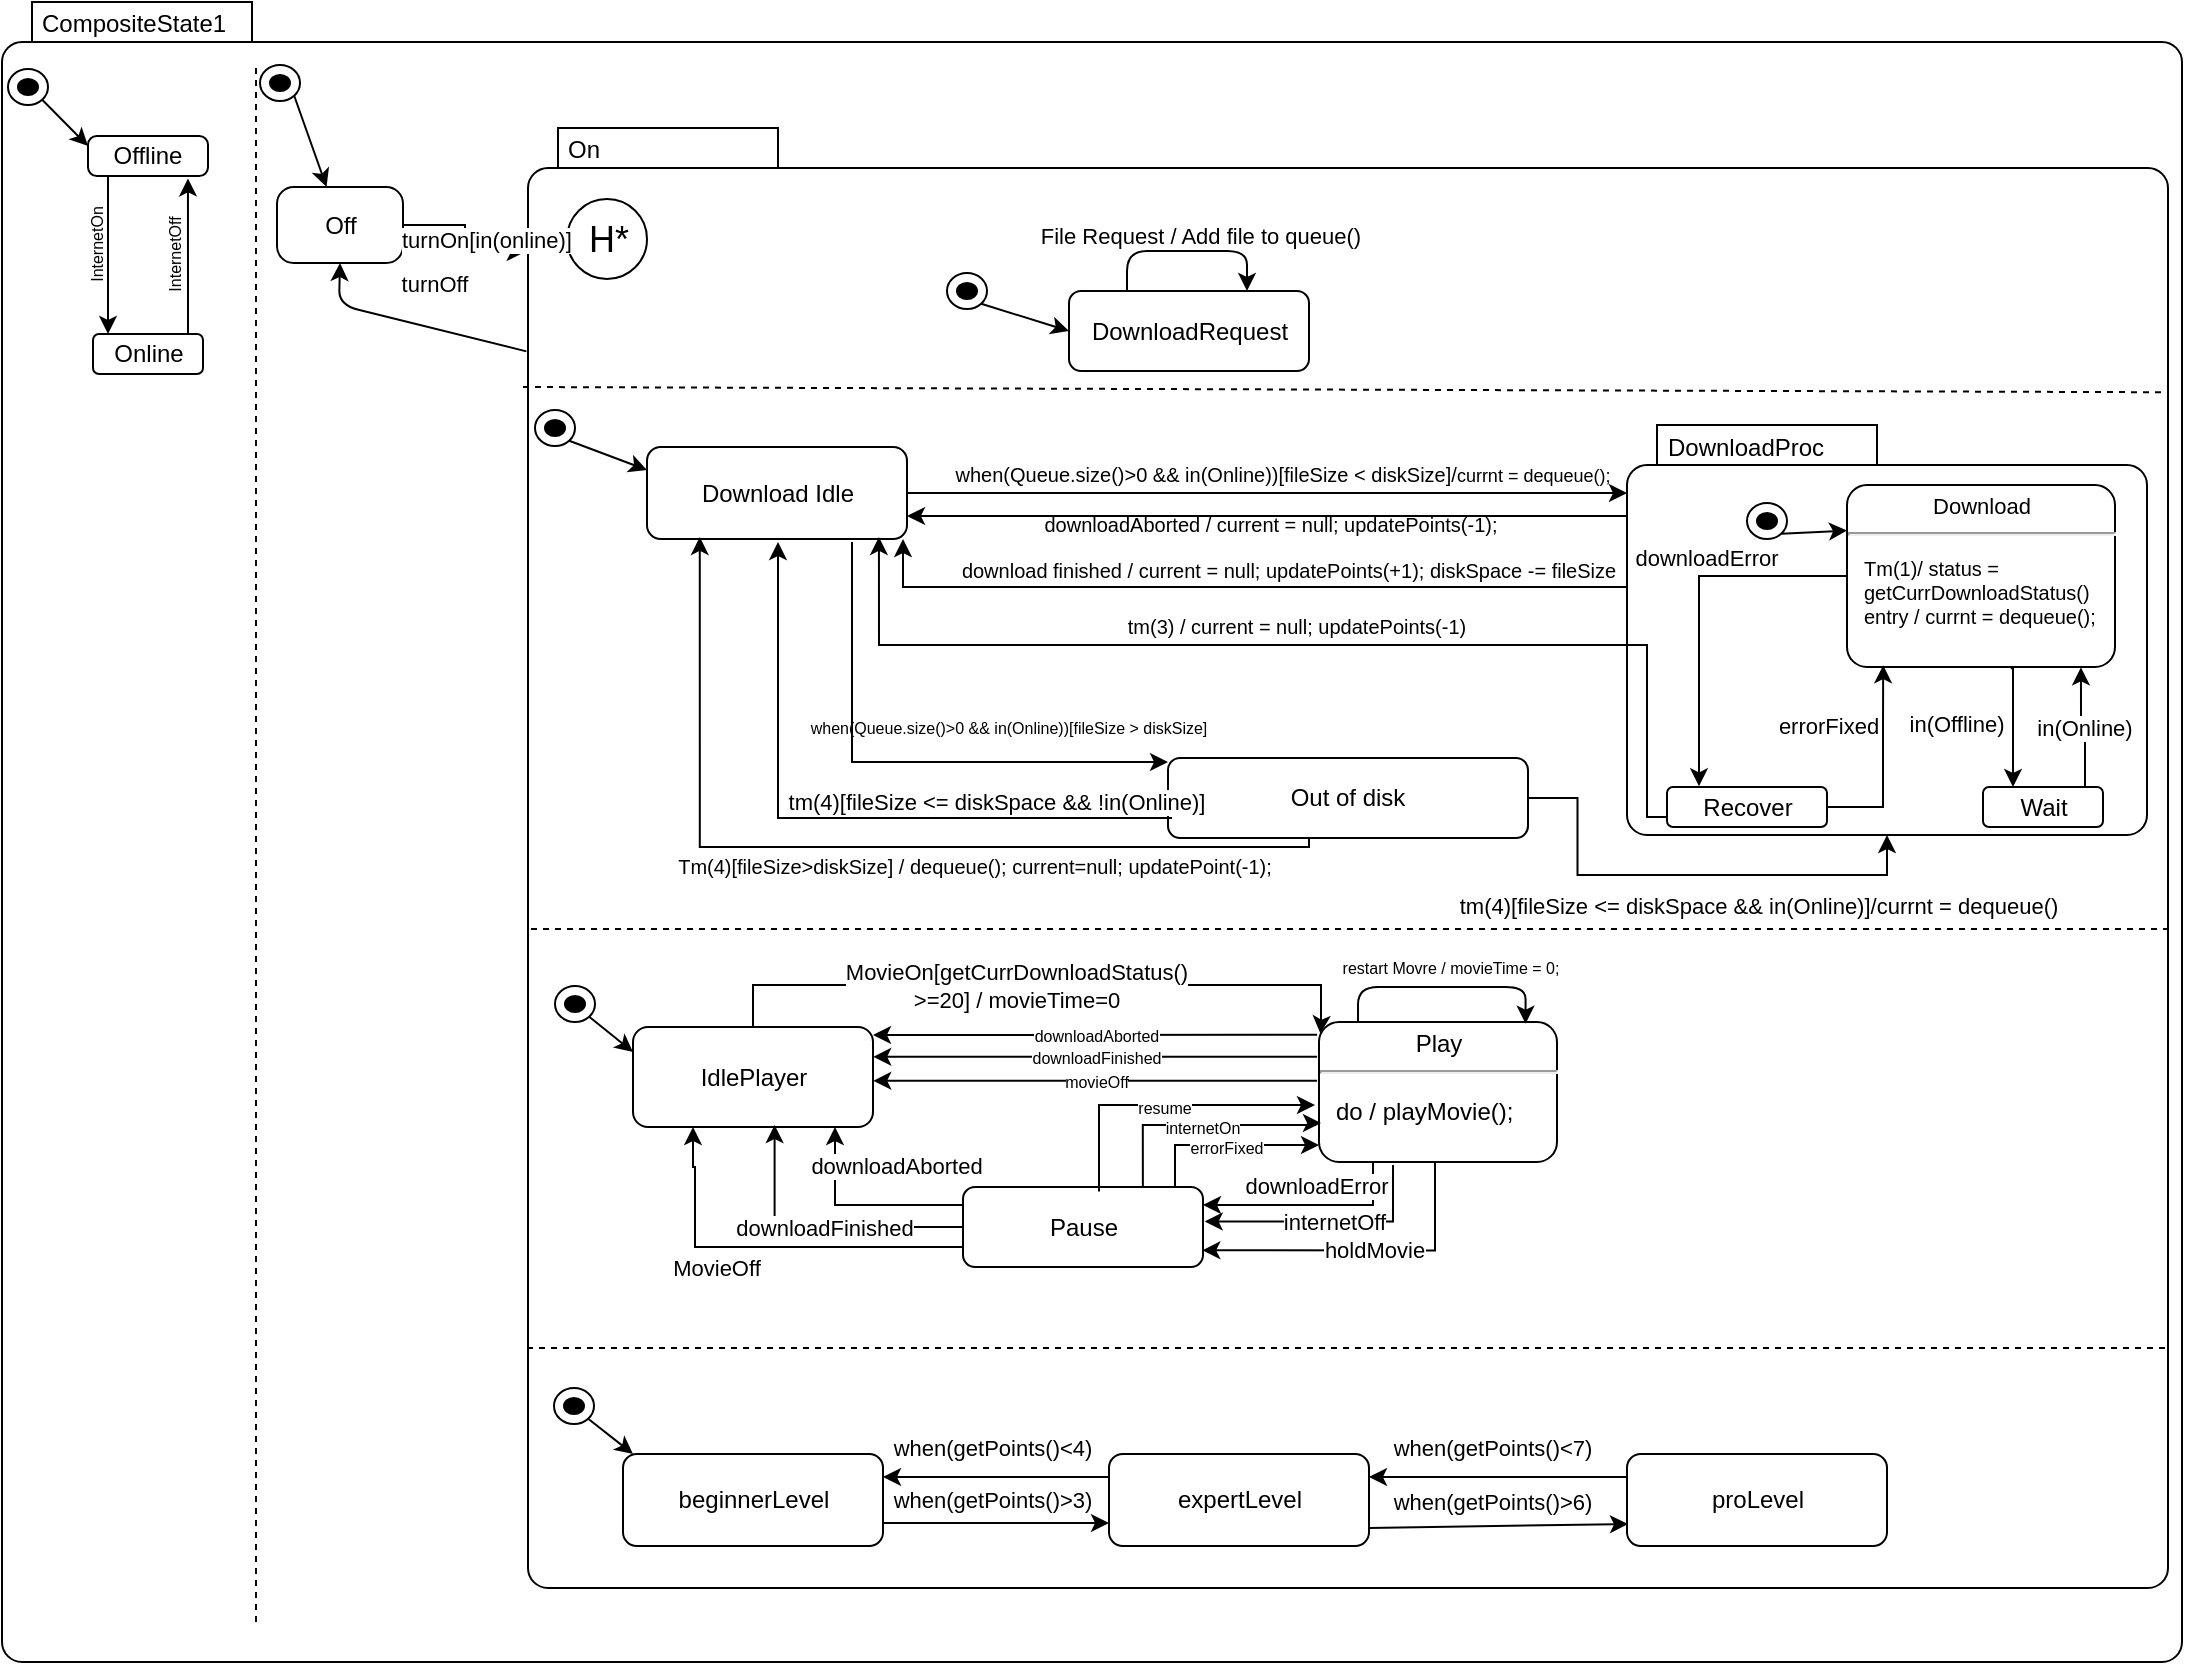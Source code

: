 <mxfile version="10.7.0" type="github"><diagram name="stateMachine" id="0783ab3e-0a74-02c8-0abd-f7b4e66b4bec"><mxGraphModel dx="778" dy="379" grid="1" gridSize="10" guides="1" tooltips="1" connect="1" arrows="1" fold="1" page="1" pageScale="1" pageWidth="1100" pageHeight="850" background="#ffffff" math="0" shadow="0"><root><mxCell id="0"/><mxCell id="1" parent="0"/><mxCell id="8PlXDJ2gfp8piwi29vg6-74" value="CompositeState1" style="shape=mxgraph.sysml.compState;html=1;align=left;verticalAlign=top;spacingTop=-3;spacingLeft=18;" parent="1" vertex="1"><mxGeometry x="5" y="10" width="1090" height="830" as="geometry"/></mxCell><mxCell id="SwwBVkArd6f2vbR5lHAF-27" value="On" style="shape=mxgraph.sysml.compState;html=1;align=left;verticalAlign=top;spacingTop=-3;spacingLeft=18;" parent="1" vertex="1"><mxGeometry x="268" y="73" width="820" height="730" as="geometry"/></mxCell><mxCell id="SwwBVkArd6f2vbR5lHAF-5" value="" style="endArrow=none;dashed=1;html=1;entryX=1;entryY=0.181;entryDx=0;entryDy=0;entryPerimeter=0;" parent="1" target="SwwBVkArd6f2vbR5lHAF-27" edge="1"><mxGeometry width="50" height="50" relative="1" as="geometry"><mxPoint x="265.5" y="202.5" as="sourcePoint"/><mxPoint x="1088.5" y="212.5" as="targetPoint"/></mxGeometry></mxCell><mxCell id="SwwBVkArd6f2vbR5lHAF-90" style="edgeStyle=orthogonalEdgeStyle;rounded=0;orthogonalLoop=1;jettySize=auto;html=1;exitX=0;exitY=0.222;exitDx=0;exitDy=0;exitPerimeter=0;entryX=1;entryY=0.75;entryDx=0;entryDy=0;fontSize=5;" parent="1" source="SwwBVkArd6f2vbR5lHAF-29" target="SwwBVkArd6f2vbR5lHAF-35" edge="1"><mxGeometry relative="1" as="geometry"><Array as="points"/></mxGeometry></mxCell><mxCell id="SwwBVkArd6f2vbR5lHAF-93" style="edgeStyle=orthogonalEdgeStyle;rounded=0;orthogonalLoop=1;jettySize=auto;html=1;exitX=0;exitY=0;exitDx=0;exitDy=66.25;exitPerimeter=0;fontSize=5;" parent="1" source="SwwBVkArd6f2vbR5lHAF-29" target="SwwBVkArd6f2vbR5lHAF-35" edge="1"><mxGeometry relative="1" as="geometry"><Array as="points"><mxPoint x="817.5" y="302.5"/><mxPoint x="455.5" y="302.5"/></Array></mxGeometry></mxCell><mxCell id="SwwBVkArd6f2vbR5lHAF-29" value="DownloadProc" style="shape=mxgraph.sysml.compState;html=1;align=left;verticalAlign=top;spacingTop=-3;spacingLeft=18;" parent="1" vertex="1"><mxGeometry x="817.5" y="221.5" width="260" height="205" as="geometry"/></mxCell><mxCell id="SwwBVkArd6f2vbR5lHAF-33" value="" style="group" parent="1" vertex="1" connectable="0"><mxGeometry x="538.5" y="102.5" width="120" height="92" as="geometry"/></mxCell><mxCell id="SwwBVkArd6f2vbR5lHAF-31" value="DownloadRequest" style="shape=rect;rounded=1;html=1;whiteSpace=wrap;align=center;" parent="SwwBVkArd6f2vbR5lHAF-33" vertex="1"><mxGeometry y="52" width="120" height="40" as="geometry"/></mxCell><mxCell id="SwwBVkArd6f2vbR5lHAF-22" value="" style="edgeStyle=elbowEdgeStyle;elbow=vertical;endArrow=classic;html=1;" parent="SwwBVkArd6f2vbR5lHAF-33" edge="1"><mxGeometry width="50" height="50" relative="1" as="geometry"><mxPoint x="29" y="52" as="sourcePoint"/><mxPoint x="89" y="52" as="targetPoint"/><Array as="points"><mxPoint x="49" y="32"/></Array></mxGeometry></mxCell><mxCell id="SwwBVkArd6f2vbR5lHAF-24" value="&lt;font style=&quot;font-size: 11px ; font-weight: normal&quot;&gt;File Request / Add file to queue()&lt;/font&gt;&lt;br&gt;" style="text;strokeColor=none;fillColor=none;html=1;fontSize=24;fontStyle=1;verticalAlign=middle;align=center;" parent="SwwBVkArd6f2vbR5lHAF-33" vertex="1"><mxGeometry x="15" width="100" height="40" as="geometry"/></mxCell><mxCell id="SwwBVkArd6f2vbR5lHAF-78" style="edgeStyle=orthogonalEdgeStyle;rounded=0;orthogonalLoop=1;jettySize=auto;html=1;" parent="1" target="SwwBVkArd6f2vbR5lHAF-56" edge="1"><mxGeometry relative="1" as="geometry"><Array as="points"><mxPoint x="430" y="390"/></Array><mxPoint x="430" y="280" as="sourcePoint"/></mxGeometry></mxCell><mxCell id="SwwBVkArd6f2vbR5lHAF-35" value="Download Idle" style="shape=rect;rounded=1;html=1;whiteSpace=wrap;align=center;" parent="1" vertex="1"><mxGeometry x="327.5" y="232.5" width="130" height="46" as="geometry"/></mxCell><mxCell id="8PlXDJ2gfp8piwi29vg6-49" value="MovieOn[&lt;span&gt;getCurrDownloadStatus()&lt;/span&gt;&lt;br&gt;&amp;gt;=20] / movieTime=0" style="edgeStyle=orthogonalEdgeStyle;rounded=0;orthogonalLoop=1;jettySize=auto;html=1;entryX=0.006;entryY=0.083;entryDx=0;entryDy=0;entryPerimeter=0;" parent="1" source="SwwBVkArd6f2vbR5lHAF-50" target="8PlXDJ2gfp8piwi29vg6-44" edge="1"><mxGeometry x="-0.078" relative="1" as="geometry"><Array as="points"><mxPoint x="380.5" y="501.5"/><mxPoint x="664.5" y="501.5"/><mxPoint x="664.5" y="521.5"/></Array><mxPoint as="offset"/></mxGeometry></mxCell><mxCell id="SwwBVkArd6f2vbR5lHAF-50" value="IdlePlayer" style="shape=rect;rounded=1;html=1;whiteSpace=wrap;align=center;" parent="1" vertex="1"><mxGeometry x="320.5" y="522.5" width="120" height="50" as="geometry"/></mxCell><mxCell id="8PlXDJ2gfp8piwi29vg6-1" value="in(Offline)" style="edgeStyle=orthogonalEdgeStyle;rounded=0;orthogonalLoop=1;jettySize=auto;html=1;exitX=0.611;exitY=1.007;exitDx=0;exitDy=0;exitPerimeter=0;entryX=0.25;entryY=0;entryDx=0;entryDy=0;" parent="1" source="SwwBVkArd6f2vbR5lHAF-53" target="SwwBVkArd6f2vbR5lHAF-55" edge="1"><mxGeometry x="-0.033" y="-29" relative="1" as="geometry"><Array as="points"><mxPoint x="1010.5" y="343.5"/></Array><mxPoint as="offset"/></mxGeometry></mxCell><mxCell id="8PlXDJ2gfp8piwi29vg6-4" value="downloadError" style="edgeStyle=orthogonalEdgeStyle;rounded=0;orthogonalLoop=1;jettySize=auto;html=1;entryX=0.2;entryY=-0.017;entryDx=0;entryDy=0;entryPerimeter=0;" parent="1" source="SwwBVkArd6f2vbR5lHAF-53" target="SwwBVkArd6f2vbR5lHAF-54" edge="1"><mxGeometry x="-0.205" y="-9" relative="1" as="geometry"><mxPoint as="offset"/></mxGeometry></mxCell><mxCell id="SwwBVkArd6f2vbR5lHAF-53" value="&lt;p style=&quot;margin: 4px 0px 0px ; text-align: center ; font-size: 11px&quot;&gt;&lt;font style=&quot;font-size: 11px&quot;&gt;Download&lt;/font&gt;&lt;/p&gt;&lt;hr style=&quot;font-size: 11px&quot;&gt;&lt;p style=&quot;font-size: 11px&quot;&gt;&lt;/p&gt;&lt;p style=&quot;margin: 0px 0px 0px 8px ; text-align: left ; font-size: 10px&quot;&gt;&lt;font style=&quot;font-size: 10px&quot;&gt;Tm(1)/ status =&amp;nbsp;&lt;/font&gt;&lt;/p&gt;&lt;p style=&quot;margin: 0px 0px 0px 8px ; text-align: left ; font-size: 10px&quot;&gt;&lt;span&gt;getCurrDownloadStatus()&lt;/span&gt;&lt;br&gt;&lt;/p&gt;&lt;p style=&quot;margin: 0px 0px 0px 8px ; text-align: left ; font-size: 10px&quot;&gt;&lt;font style=&quot;font-size: 10px&quot;&gt;entry / currnt = dequeue();&lt;/font&gt;&lt;/p&gt;" style="shape=mxgraph.sysml.simpleState;html=1;overflow=fill;whiteSpace=wrap;align=center;" parent="1" vertex="1"><mxGeometry x="927.5" y="251.5" width="134" height="91" as="geometry"/></mxCell><mxCell id="8PlXDJ2gfp8piwi29vg6-3" value="errorFixed&lt;br&gt;" style="edgeStyle=orthogonalEdgeStyle;rounded=0;orthogonalLoop=1;jettySize=auto;html=1;entryX=0.135;entryY=0.99;entryDx=0;entryDy=0;entryPerimeter=0;" parent="1" source="SwwBVkArd6f2vbR5lHAF-54" target="SwwBVkArd6f2vbR5lHAF-53" edge="1"><mxGeometry x="0.374" y="28" relative="1" as="geometry"><Array as="points"><mxPoint x="945.5" y="412.5"/><mxPoint x="945.5" y="372.5"/></Array><mxPoint as="offset"/></mxGeometry></mxCell><mxCell id="SwwBVkArd6f2vbR5lHAF-54" value="Recover" style="shape=rect;rounded=1;html=1;whiteSpace=wrap;align=center;" parent="1" vertex="1"><mxGeometry x="837.5" y="402.5" width="80" height="20" as="geometry"/></mxCell><mxCell id="8PlXDJ2gfp8piwi29vg6-2" value="in(Online)" style="edgeStyle=orthogonalEdgeStyle;rounded=0;orthogonalLoop=1;jettySize=auto;html=1;entryX=0.873;entryY=1.002;entryDx=0;entryDy=0;entryPerimeter=0;" parent="1" source="SwwBVkArd6f2vbR5lHAF-55" target="SwwBVkArd6f2vbR5lHAF-53" edge="1"><mxGeometry relative="1" as="geometry"><Array as="points"><mxPoint x="1046.5" y="372.5"/></Array></mxGeometry></mxCell><mxCell id="SwwBVkArd6f2vbR5lHAF-55" value="Wait" style="shape=rect;rounded=1;html=1;whiteSpace=wrap;align=center;" parent="1" vertex="1"><mxGeometry x="995.5" y="402.5" width="60" height="20" as="geometry"/></mxCell><mxCell id="SwwBVkArd6f2vbR5lHAF-89" style="edgeStyle=orthogonalEdgeStyle;rounded=0;orthogonalLoop=1;jettySize=auto;html=1;entryX=0.203;entryY=0.978;entryDx=0;entryDy=0;entryPerimeter=0;fontSize=5;" parent="1" source="SwwBVkArd6f2vbR5lHAF-56" target="SwwBVkArd6f2vbR5lHAF-35" edge="1"><mxGeometry relative="1" as="geometry"><Array as="points"><mxPoint x="658.5" y="432.5"/><mxPoint x="353.5" y="432.5"/></Array></mxGeometry></mxCell><mxCell id="8PlXDJ2gfp8piwi29vg6-75" value="tm(4)[fileSize &amp;lt;= diskSpace &amp;amp;&amp;amp; in(Online)]/&lt;span&gt;&lt;font&gt;currnt = dequeue()&lt;/font&gt;&lt;/span&gt;" style="edgeStyle=orthogonalEdgeStyle;rounded=0;orthogonalLoop=1;jettySize=auto;html=1;entryX=0.5;entryY=1;entryDx=0;entryDy=0;entryPerimeter=0;" parent="1" source="SwwBVkArd6f2vbR5lHAF-56" target="SwwBVkArd6f2vbR5lHAF-29" edge="1"><mxGeometry x="0.277" y="-15" relative="1" as="geometry"><mxPoint x="1" as="offset"/></mxGeometry></mxCell><mxCell id="SwwBVkArd6f2vbR5lHAF-56" value="Out of disk&lt;br&gt;" style="shape=rect;rounded=1;html=1;whiteSpace=wrap;align=center;" parent="1" vertex="1"><mxGeometry x="588" y="388" width="180" height="40" as="geometry"/></mxCell><mxCell id="8PlXDJ2gfp8piwi29vg6-30" style="edgeStyle=orthogonalEdgeStyle;rounded=0;orthogonalLoop=1;jettySize=auto;html=1;entryX=0.833;entryY=1.06;entryDx=0;entryDy=0;entryPerimeter=0;" parent="1" source="SwwBVkArd6f2vbR5lHAF-57" target="SwwBVkArd6f2vbR5lHAF-58" edge="1"><mxGeometry relative="1" as="geometry"><Array as="points"><mxPoint x="98" y="152"/><mxPoint x="98" y="152"/></Array></mxGeometry></mxCell><mxCell id="SwwBVkArd6f2vbR5lHAF-57" value="Online" style="shape=rect;rounded=1;html=1;whiteSpace=wrap;align=center;" parent="1" vertex="1"><mxGeometry x="50.5" y="176" width="55" height="20" as="geometry"/></mxCell><mxCell id="8PlXDJ2gfp8piwi29vg6-27" style="edgeStyle=orthogonalEdgeStyle;rounded=0;orthogonalLoop=1;jettySize=auto;html=1;exitX=1;exitY=0.5;exitDx=0;exitDy=0;" parent="1" source="SwwBVkArd6f2vbR5lHAF-58" edge="1"><mxGeometry relative="1" as="geometry"><mxPoint x="98.235" y="96.471" as="targetPoint"/></mxGeometry></mxCell><mxCell id="8PlXDJ2gfp8piwi29vg6-31" style="edgeStyle=orthogonalEdgeStyle;rounded=0;orthogonalLoop=1;jettySize=auto;html=1;" parent="1" source="SwwBVkArd6f2vbR5lHAF-58" target="SwwBVkArd6f2vbR5lHAF-57" edge="1"><mxGeometry relative="1" as="geometry"><Array as="points"><mxPoint x="58" y="112"/><mxPoint x="58" y="112"/></Array></mxGeometry></mxCell><mxCell id="SwwBVkArd6f2vbR5lHAF-58" value="Offline&lt;br&gt;" style="shape=rect;rounded=1;html=1;whiteSpace=wrap;align=center;arcSize=22;" parent="1" vertex="1"><mxGeometry x="48" y="77" width="60" height="20" as="geometry"/></mxCell><mxCell id="SwwBVkArd6f2vbR5lHAF-79" value="" style="group" parent="1" vertex="1" connectable="0"><mxGeometry x="498" y="340" width="201" height="40" as="geometry"/></mxCell><mxCell id="SwwBVkArd6f2vbR5lHAF-80" style="edgeStyle=orthogonalEdgeStyle;rounded=0;orthogonalLoop=1;jettySize=auto;html=1;exitX=1;exitY=0.5;exitDx=0;exitDy=0;" parent="SwwBVkArd6f2vbR5lHAF-79" edge="1"><mxGeometry relative="1" as="geometry"><mxPoint x="201" y="34" as="targetPoint"/><Array as="points"><mxPoint x="86" y="34"/><mxPoint x="201" y="34"/></Array></mxGeometry></mxCell><mxCell id="SwwBVkArd6f2vbR5lHAF-81" value="&lt;font style=&quot;font-weight: normal ; font-size: 8px&quot;&gt;when(Queue.size()&amp;gt;0 &amp;amp;&amp;amp; in(Online))[fileSize &amp;gt; diskSize]&lt;/font&gt;&lt;br&gt;" style="text;strokeColor=none;fillColor=none;html=1;fontSize=24;fontStyle=1;verticalAlign=middle;align=center;rotation=0;" parent="1" vertex="1"><mxGeometry x="457.5" y="348" width="100" height="40" as="geometry"/></mxCell><mxCell id="SwwBVkArd6f2vbR5lHAF-85" value="&lt;span style=&quot;font-weight: 400&quot;&gt;&lt;font style=&quot;font-size: 10px&quot;&gt;Tm(4)[fileSize&amp;gt;diskSize] / dequeue(); current=null; updatePoint(-1);&lt;/font&gt;&lt;/span&gt;" style="text;strokeColor=none;fillColor=none;html=1;fontSize=24;fontStyle=1;verticalAlign=middle;align=center;rotation=0;direction=west;" parent="1" vertex="1"><mxGeometry x="428.5" y="392.5" width="125" height="90" as="geometry"/></mxCell><mxCell id="SwwBVkArd6f2vbR5lHAF-63" style="edgeStyle=orthogonalEdgeStyle;rounded=0;orthogonalLoop=1;jettySize=auto;html=1;exitX=1;exitY=0.5;exitDx=0;exitDy=0;" parent="1" source="SwwBVkArd6f2vbR5lHAF-35" edge="1"><mxGeometry relative="1" as="geometry"><mxPoint x="817.5" y="255.5" as="targetPoint"/><Array as="points"><mxPoint x="607.5" y="255.5"/><mxPoint x="607.5" y="255.5"/></Array></mxGeometry></mxCell><mxCell id="SwwBVkArd6f2vbR5lHAF-66" value="&lt;font style=&quot;font-weight: normal ; font-size: 10px&quot;&gt;when(Queue.size()&amp;gt;0 &amp;amp;&amp;amp; in(Online))[fileSize &amp;lt; diskSize]/&lt;/font&gt;&lt;span style=&quot;font-weight: normal&quot;&gt;&lt;font style=&quot;font-size: 9px&quot;&gt;currnt = dequeue();&lt;/font&gt;&lt;/span&gt;&lt;br&gt;" style="text;strokeColor=none;fillColor=none;html=1;fontSize=24;fontStyle=1;verticalAlign=middle;align=center;direction=south;" parent="1" vertex="1"><mxGeometry x="491" y="236.5" width="307" height="10" as="geometry"/></mxCell><mxCell id="SwwBVkArd6f2vbR5lHAF-91" value="&lt;font size=&quot;1&quot;&gt;&lt;span style=&quot;font-weight: 400&quot;&gt;downloadAborted / current = null; updatePoints(-1);&lt;/span&gt;&lt;/font&gt;" style="text;strokeColor=none;fillColor=none;html=1;fontSize=24;fontStyle=1;verticalAlign=middle;align=center;" parent="1" vertex="1"><mxGeometry x="588.5" y="255.5" width="100" height="22" as="geometry"/></mxCell><mxCell id="SwwBVkArd6f2vbR5lHAF-94" value="&lt;font size=&quot;1&quot;&gt;&lt;span style=&quot;font-weight: 400&quot;&gt;download finished / current = null; updatePoints(+1); diskSpace -= fileSize&lt;/span&gt;&lt;/font&gt;" style="text;strokeColor=none;fillColor=none;html=1;fontSize=24;fontStyle=1;verticalAlign=middle;align=center;" parent="1" vertex="1"><mxGeometry x="597.5" y="283.5" width="100" height="12" as="geometry"/></mxCell><mxCell id="8PlXDJ2gfp8piwi29vg6-7" value="H*" style="shape=ellipse;html=1;fontSize=18;align=center;" parent="1" vertex="1"><mxGeometry x="287.5" y="108.5" width="40" height="40" as="geometry"/></mxCell><mxCell id="8PlXDJ2gfp8piwi29vg6-12" value="" style="group" parent="1" vertex="1" connectable="0"><mxGeometry x="477.5" y="145.5" width="20" height="18" as="geometry"/></mxCell><mxCell id="8PlXDJ2gfp8piwi29vg6-8" value="" style="shape=mxgraph.sysml.actFinal;html=1;verticalLabelPosition=bottom;labelBackgroundColor=#ffffff;verticalAlign=top;" parent="8PlXDJ2gfp8piwi29vg6-12" vertex="1"><mxGeometry width="20" height="18" as="geometry"/></mxCell><mxCell id="8PlXDJ2gfp8piwi29vg6-11" value="" style="endArrow=classic;html=1;entryX=0;entryY=0.5;entryDx=0;entryDy=0;exitX=0.855;exitY=0.855;exitDx=0;exitDy=0;exitPerimeter=0;" parent="8PlXDJ2gfp8piwi29vg6-12" source="8PlXDJ2gfp8piwi29vg6-8" target="SwwBVkArd6f2vbR5lHAF-31" edge="1"><mxGeometry width="50" height="50" relative="1" as="geometry"><mxPoint x="-4.5" y="59" as="sourcePoint"/><mxPoint x="45.5" y="9" as="targetPoint"/></mxGeometry></mxCell><mxCell id="8PlXDJ2gfp8piwi29vg6-13" value="" style="group" parent="1" vertex="1" connectable="0"><mxGeometry x="877.5" y="260.5" width="20" height="18" as="geometry"/></mxCell><mxCell id="8PlXDJ2gfp8piwi29vg6-14" value="" style="shape=mxgraph.sysml.actFinal;html=1;verticalLabelPosition=bottom;labelBackgroundColor=#ffffff;verticalAlign=top;" parent="8PlXDJ2gfp8piwi29vg6-13" vertex="1"><mxGeometry width="20" height="18" as="geometry"/></mxCell><mxCell id="8PlXDJ2gfp8piwi29vg6-15" value="" style="endArrow=classic;html=1;entryX=0;entryY=0.25;entryDx=0;entryDy=0;exitX=0.855;exitY=0.855;exitDx=0;exitDy=0;exitPerimeter=0;entryPerimeter=0;" parent="1" source="8PlXDJ2gfp8piwi29vg6-14" target="SwwBVkArd6f2vbR5lHAF-53" edge="1"><mxGeometry width="50" height="50" relative="1" as="geometry"><mxPoint x="873" y="319.5" as="sourcePoint"/><mxPoint x="923" y="269.5" as="targetPoint"/></mxGeometry></mxCell><mxCell id="8PlXDJ2gfp8piwi29vg6-21" value="" style="shape=mxgraph.sysml.actFinal;html=1;verticalLabelPosition=bottom;labelBackgroundColor=#ffffff;verticalAlign=top;" parent="1" vertex="1"><mxGeometry x="271.5" y="214" width="20" height="18" as="geometry"/></mxCell><mxCell id="8PlXDJ2gfp8piwi29vg6-22" value="" style="endArrow=classic;html=1;entryX=0;entryY=0.25;entryDx=0;entryDy=0;exitX=0.855;exitY=0.855;exitDx=0;exitDy=0;exitPerimeter=0;" parent="1" source="8PlXDJ2gfp8piwi29vg6-21" target="SwwBVkArd6f2vbR5lHAF-35" edge="1"><mxGeometry width="50" height="50" relative="1" as="geometry"><mxPoint x="263" y="275" as="sourcePoint"/><mxPoint x="317.5" y="249" as="targetPoint"/></mxGeometry></mxCell><mxCell id="8PlXDJ2gfp8piwi29vg6-23" value="" style="shape=mxgraph.sysml.actFinal;html=1;verticalLabelPosition=bottom;labelBackgroundColor=#ffffff;verticalAlign=top;" parent="1" vertex="1"><mxGeometry x="8" y="43.5" width="20" height="18" as="geometry"/></mxCell><mxCell id="8PlXDJ2gfp8piwi29vg6-24" value="" style="endArrow=classic;html=1;entryX=0;entryY=0.25;entryDx=0;entryDy=0;exitX=0.855;exitY=0.855;exitDx=0;exitDy=0;exitPerimeter=0;" parent="1" source="8PlXDJ2gfp8piwi29vg6-23" target="SwwBVkArd6f2vbR5lHAF-58" edge="1"><mxGeometry width="50" height="50" relative="1" as="geometry"><mxPoint x="-16.5" y="111.5" as="sourcePoint"/><mxPoint x="38" y="85.5" as="targetPoint"/></mxGeometry></mxCell><mxCell id="8PlXDJ2gfp8piwi29vg6-33" value="Off&lt;br&gt;" style="shape=rect;rounded=1;html=1;whiteSpace=wrap;align=center;arcSize=22;" parent="1" vertex="1"><mxGeometry x="142.5" y="102.5" width="63" height="38" as="geometry"/></mxCell><mxCell id="8PlXDJ2gfp8piwi29vg6-41" value="" style="endArrow=none;dashed=1;html=1;exitX=0.002;exitY=0.667;exitDx=0;exitDy=0;exitPerimeter=0;" parent="1" edge="1"><mxGeometry width="50" height="50" relative="1" as="geometry"><mxPoint x="269.5" y="473.5" as="sourcePoint"/><mxPoint x="1091.5" y="473.5" as="targetPoint"/></mxGeometry></mxCell><mxCell id="8PlXDJ2gfp8piwi29vg6-45" value="&lt;font style=&quot;font-size: 8px&quot;&gt;errorFixed&lt;/font&gt;" style="edgeStyle=orthogonalEdgeStyle;rounded=0;orthogonalLoop=1;jettySize=auto;html=1;" parent="1" source="8PlXDJ2gfp8piwi29vg6-43" edge="1"><mxGeometry relative="1" as="geometry"><Array as="points"><mxPoint x="591.5" y="581.5"/><mxPoint x="663.5" y="581.5"/></Array><mxPoint x="663.5" y="581.5" as="targetPoint"/></mxGeometry></mxCell><mxCell id="8PlXDJ2gfp8piwi29vg6-52" value="downloadAborted" style="edgeStyle=orthogonalEdgeStyle;rounded=0;orthogonalLoop=1;jettySize=auto;html=1;" parent="1" source="8PlXDJ2gfp8piwi29vg6-43" edge="1"><mxGeometry x="0.63" y="-30" relative="1" as="geometry"><mxPoint x="421.5" y="572.5" as="targetPoint"/><Array as="points"><mxPoint x="421.5" y="611.5"/></Array><mxPoint as="offset"/></mxGeometry></mxCell><mxCell id="8PlXDJ2gfp8piwi29vg6-43" value="Pause" style="shape=rect;rounded=1;html=1;whiteSpace=wrap;align=center;" parent="1" vertex="1"><mxGeometry x="485.5" y="602.5" width="120" height="40" as="geometry"/></mxCell><mxCell id="8PlXDJ2gfp8piwi29vg6-46" value="downloadError" style="edgeStyle=orthogonalEdgeStyle;rounded=0;orthogonalLoop=1;jettySize=auto;html=1;" parent="1" source="8PlXDJ2gfp8piwi29vg6-44" edge="1"><mxGeometry x="-0.051" y="-10" relative="1" as="geometry"><Array as="points"><mxPoint x="690.5" y="611.5"/><mxPoint x="605.5" y="611.5"/></Array><mxPoint x="605.5" y="611.5" as="targetPoint"/><mxPoint as="offset"/></mxGeometry></mxCell><mxCell id="8PlXDJ2gfp8piwi29vg6-51" value="&lt;font style=&quot;font-size: 8px&quot;&gt;downloadAborted&lt;/font&gt;" style="edgeStyle=orthogonalEdgeStyle;rounded=0;orthogonalLoop=1;jettySize=auto;html=1;exitX=-0.008;exitY=0.202;exitDx=0;exitDy=0;exitPerimeter=0;" parent="1" edge="1"><mxGeometry relative="1" as="geometry"><mxPoint x="440.5" y="526.5" as="targetPoint"/><Array as="points"><mxPoint x="440.5" y="526.5"/></Array><mxPoint x="662.556" y="526.389" as="sourcePoint"/></mxGeometry></mxCell><mxCell id="8PlXDJ2gfp8piwi29vg6-44" value="&lt;p style=&quot;margin: 0px ; margin-top: 4px ; text-align: center&quot;&gt;Play&lt;/p&gt;&lt;hr&gt;&lt;p&gt;&lt;/p&gt;&lt;p style=&quot;margin: 0px ; margin-left: 8px ; text-align: left&quot;&gt;do / playMovie();&lt;br&gt;&lt;/p&gt;" style="shape=mxgraph.sysml.simpleState;html=1;overflow=fill;whiteSpace=wrap;align=center;" parent="1" vertex="1"><mxGeometry x="663.5" y="520" width="119" height="70" as="geometry"/></mxCell><mxCell id="8PlXDJ2gfp8piwi29vg6-47" value="" style="shape=mxgraph.sysml.actFinal;html=1;verticalLabelPosition=bottom;labelBackgroundColor=#ffffff;verticalAlign=top;" parent="1" vertex="1"><mxGeometry x="281.5" y="502" width="20" height="18" as="geometry"/></mxCell><mxCell id="8PlXDJ2gfp8piwi29vg6-48" value="" style="endArrow=classic;html=1;entryX=0;entryY=0.25;entryDx=0;entryDy=0;exitX=0.855;exitY=0.855;exitDx=0;exitDy=0;exitPerimeter=0;" parent="1" source="8PlXDJ2gfp8piwi29vg6-47" target="SwwBVkArd6f2vbR5lHAF-50" edge="1"><mxGeometry width="50" height="50" relative="1" as="geometry"><mxPoint x="268" y="533" as="sourcePoint"/><mxPoint x="332.5" y="502.5" as="targetPoint"/></mxGeometry></mxCell><mxCell id="8PlXDJ2gfp8piwi29vg6-53" value="" style="edgeStyle=elbowEdgeStyle;elbow=vertical;endArrow=classic;html=1;exitX=0.164;exitY=-0.002;exitDx=0;exitDy=0;exitPerimeter=0;entryX=0.868;entryY=0.012;entryDx=0;entryDy=0;entryPerimeter=0;" parent="1" source="8PlXDJ2gfp8piwi29vg6-44" target="8PlXDJ2gfp8piwi29vg6-44" edge="1"><mxGeometry width="50" height="50" relative="1" as="geometry"><mxPoint x="688.5" y="480.5" as="sourcePoint"/><mxPoint x="728.5" y="480" as="targetPoint"/><Array as="points"><mxPoint x="737.5" y="502.5"/><mxPoint x="737.5" y="472.5"/><mxPoint x="687.5" y="472.5"/></Array></mxGeometry></mxCell><mxCell id="8PlXDJ2gfp8piwi29vg6-55" value="&lt;span style=&quot;font-size: 8px ; font-weight: 400&quot;&gt;restart Movre / movieTime = 0;&lt;br&gt;&lt;/span&gt;" style="text;strokeColor=none;fillColor=none;html=1;fontSize=24;fontStyle=1;verticalAlign=middle;align=center;rotation=0;" parent="1" vertex="1"><mxGeometry x="678.5" y="482.5" width="100" height="10" as="geometry"/></mxCell><mxCell id="8PlXDJ2gfp8piwi29vg6-60" value="" style="endArrow=none;dashed=1;html=1;" parent="1" edge="1"><mxGeometry width="50" height="50" relative="1" as="geometry"><mxPoint x="132" y="820" as="sourcePoint"/><mxPoint x="132" y="43" as="targetPoint"/></mxGeometry></mxCell><mxCell id="8PlXDJ2gfp8piwi29vg6-64" value="&lt;font style=&quot;font-weight: normal ; font-size: 8px&quot;&gt;InternetOff&lt;/font&gt;&lt;br&gt;" style="text;strokeColor=none;fillColor=none;html=1;fontSize=24;fontStyle=1;verticalAlign=middle;align=center;rotation=-90;" parent="1" vertex="1"><mxGeometry x="57" y="127.5" width="58" height="18" as="geometry"/></mxCell><mxCell id="8PlXDJ2gfp8piwi29vg6-65" value="&lt;font style=&quot;font-weight: normal ; font-size: 8px&quot;&gt;InternetOn&lt;/font&gt;&lt;br&gt;" style="text;strokeColor=none;fillColor=none;html=1;fontSize=24;fontStyle=1;verticalAlign=middle;align=center;rotation=-90;" parent="1" vertex="1"><mxGeometry x="18" y="122.5" width="58" height="18" as="geometry"/></mxCell><mxCell id="8PlXDJ2gfp8piwi29vg6-69" value="turnOff&lt;br&gt;" style="endArrow=classic;html=1;exitX=-0.001;exitY=0.153;exitDx=0;exitDy=0;exitPerimeter=0;entryX=0.5;entryY=1;entryDx=0;entryDy=0;" parent="1" source="SwwBVkArd6f2vbR5lHAF-27" target="8PlXDJ2gfp8piwi29vg6-33" edge="1"><mxGeometry x="0.847" y="-47" width="50" height="50" relative="1" as="geometry"><mxPoint x="192.5" y="204.571" as="sourcePoint"/><mxPoint x="242.5" y="154.571" as="targetPoint"/><Array as="points"><mxPoint x="173.5" y="161.5"/></Array><mxPoint as="offset"/></mxGeometry></mxCell><mxCell id="8PlXDJ2gfp8piwi29vg6-72" value="" style="shape=mxgraph.sysml.actFinal;html=1;verticalLabelPosition=bottom;labelBackgroundColor=#ffffff;verticalAlign=top;" parent="1" vertex="1"><mxGeometry x="134" y="41.5" width="20" height="18" as="geometry"/></mxCell><mxCell id="8PlXDJ2gfp8piwi29vg6-73" value="" style="endArrow=classic;html=1;exitX=0.855;exitY=0.855;exitDx=0;exitDy=0;exitPerimeter=0;" parent="1" source="8PlXDJ2gfp8piwi29vg6-72" target="8PlXDJ2gfp8piwi29vg6-33" edge="1"><mxGeometry width="50" height="50" relative="1" as="geometry"><mxPoint x="109.5" y="109.5" as="sourcePoint"/><mxPoint x="174" y="80.167" as="targetPoint"/></mxGeometry></mxCell><mxCell id="8PlXDJ2gfp8piwi29vg6-67" value="turnOn[in(online)]" style="edgeStyle=orthogonalEdgeStyle;rounded=0;orthogonalLoop=1;jettySize=auto;html=1;entryX=-0.002;entryY=0.085;entryDx=0;entryDy=0;entryPerimeter=0;" parent="1" source="8PlXDJ2gfp8piwi29vg6-33" target="SwwBVkArd6f2vbR5lHAF-27" edge="1"><mxGeometry x="0.033" y="10" relative="1" as="geometry"><Array as="points"><mxPoint x="236.5" y="121.5"/></Array><mxPoint as="offset"/></mxGeometry></mxCell><mxCell id="Fq1VFk-7vWa6fJxWeUNG-1" value="&lt;font style=&quot;font-size: 10px&quot;&gt;tm(3) / current = null; updatePoints(-1)&lt;/font&gt;" style="edgeStyle=orthogonalEdgeStyle;rounded=0;orthogonalLoop=1;jettySize=auto;html=1;fontSize=5;exitX=0;exitY=0.75;exitDx=0;exitDy=0;entryX=0.892;entryY=0.978;entryDx=0;entryDy=0;entryPerimeter=0;" parent="1" source="SwwBVkArd6f2vbR5lHAF-54" target="SwwBVkArd6f2vbR5lHAF-35" edge="1"><mxGeometry x="0.019" y="-10" relative="1" as="geometry"><Array as="points"><mxPoint x="827.5" y="417.5"/><mxPoint x="827.5" y="331.5"/><mxPoint x="443.5" y="331.5"/></Array><mxPoint x="827.5" y="312.5" as="sourcePoint"/><mxPoint x="465.5" y="288.5" as="targetPoint"/><mxPoint as="offset"/></mxGeometry></mxCell><mxCell id="Fq1VFk-7vWa6fJxWeUNG-2" value="internetOff" style="edgeStyle=orthogonalEdgeStyle;rounded=0;orthogonalLoop=1;jettySize=auto;html=1;exitX=0.311;exitY=1.021;exitDx=0;exitDy=0;exitPerimeter=0;entryX=1.007;entryY=0.431;entryDx=0;entryDy=0;entryPerimeter=0;" parent="1" source="8PlXDJ2gfp8piwi29vg6-44" target="8PlXDJ2gfp8piwi29vg6-43" edge="1"><mxGeometry x="-0.063" relative="1" as="geometry"><Array as="points"><mxPoint x="700.5" y="619.5"/></Array><mxPoint x="700.523" y="600" as="sourcePoint"/><mxPoint x="605.5" y="641.5" as="targetPoint"/><mxPoint as="offset"/></mxGeometry></mxCell><mxCell id="Fq1VFk-7vWa6fJxWeUNG-3" value="holdMovie" style="edgeStyle=orthogonalEdgeStyle;rounded=0;orthogonalLoop=1;jettySize=auto;html=1;entryX=0.997;entryY=0.792;entryDx=0;entryDy=0;entryPerimeter=0;" parent="1" target="8PlXDJ2gfp8piwi29vg6-43" edge="1"><mxGeometry x="-0.063" relative="1" as="geometry"><Array as="points"><mxPoint x="721.5" y="589.5"/><mxPoint x="721.5" y="634.5"/></Array><mxPoint x="721.5" y="589.5" as="sourcePoint"/><mxPoint x="616.337" y="629.756" as="targetPoint"/><mxPoint as="offset"/></mxGeometry></mxCell><mxCell id="Fq1VFk-7vWa6fJxWeUNG-4" value="downloadFinished" style="edgeStyle=orthogonalEdgeStyle;rounded=0;orthogonalLoop=1;jettySize=auto;html=1;entryX=0.59;entryY=0.98;entryDx=0;entryDy=0;entryPerimeter=0;exitX=0;exitY=0.5;exitDx=0;exitDy=0;" parent="1" source="8PlXDJ2gfp8piwi29vg6-43" target="SwwBVkArd6f2vbR5lHAF-50" edge="1"><mxGeometry x="-0.043" relative="1" as="geometry"><mxPoint x="481.5" y="621.5" as="sourcePoint"/><mxPoint x="431.643" y="582.5" as="targetPoint"/><Array as="points"><mxPoint x="391.5" y="622.5"/></Array><mxPoint as="offset"/></mxGeometry></mxCell><mxCell id="Fq1VFk-7vWa6fJxWeUNG-5" value="MovieOff" style="edgeStyle=orthogonalEdgeStyle;rounded=0;orthogonalLoop=1;jettySize=auto;html=1;entryX=0.25;entryY=1;entryDx=0;entryDy=0;exitX=0;exitY=0.75;exitDx=0;exitDy=0;" parent="1" source="8PlXDJ2gfp8piwi29vg6-43" target="SwwBVkArd6f2vbR5lHAF-50" edge="1"><mxGeometry x="0.27" y="10" relative="1" as="geometry"><mxPoint x="481.5" y="631.5" as="sourcePoint"/><mxPoint x="441.643" y="592.5" as="targetPoint"/><Array as="points"><mxPoint x="351.5" y="632.5"/><mxPoint x="351.5" y="592.5"/></Array><mxPoint as="offset"/></mxGeometry></mxCell><mxCell id="Fq1VFk-7vWa6fJxWeUNG-6" value="&lt;font style=&quot;font-size: 8px&quot;&gt;downloadFinished&lt;/font&gt;" style="edgeStyle=orthogonalEdgeStyle;rounded=0;orthogonalLoop=1;jettySize=auto;html=1;exitX=-0.008;exitY=0.202;exitDx=0;exitDy=0;exitPerimeter=0;" parent="1" edge="1"><mxGeometry relative="1" as="geometry"><mxPoint x="440.611" y="537.389" as="targetPoint"/><Array as="points"><mxPoint x="440.5" y="537.5"/></Array><mxPoint x="662.556" y="537.389" as="sourcePoint"/></mxGeometry></mxCell><mxCell id="Fq1VFk-7vWa6fJxWeUNG-7" value="&lt;font style=&quot;font-size: 8px&quot;&gt;movieOff&lt;/font&gt;" style="edgeStyle=orthogonalEdgeStyle;rounded=0;orthogonalLoop=1;jettySize=auto;html=1;exitX=-0.008;exitY=0.202;exitDx=0;exitDy=0;exitPerimeter=0;" parent="1" edge="1"><mxGeometry x="0.001" relative="1" as="geometry"><mxPoint x="440.611" y="549.389" as="targetPoint"/><Array as="points"><mxPoint x="440.5" y="549.5"/></Array><mxPoint x="662.556" y="549.389" as="sourcePoint"/><mxPoint as="offset"/></mxGeometry></mxCell><mxCell id="Fq1VFk-7vWa6fJxWeUNG-8" value="&lt;font style=&quot;font-size: 8px&quot;&gt;internetOn&lt;/font&gt;" style="edgeStyle=orthogonalEdgeStyle;rounded=0;orthogonalLoop=1;jettySize=auto;html=1;" parent="1" edge="1"><mxGeometry relative="1" as="geometry"><Array as="points"><mxPoint x="575.5" y="571.5"/><mxPoint x="661.5" y="571.5"/><mxPoint x="661.5" y="570.5"/></Array><mxPoint x="575.444" y="602.5" as="sourcePoint"/><mxPoint x="664.5" y="570.5" as="targetPoint"/></mxGeometry></mxCell><mxCell id="Fq1VFk-7vWa6fJxWeUNG-9" value="&lt;font style=&quot;font-size: 8px&quot;&gt;resume&lt;/font&gt;" style="edgeStyle=orthogonalEdgeStyle;rounded=0;orthogonalLoop=1;jettySize=auto;html=1;" parent="1" edge="1"><mxGeometry relative="1" as="geometry"><Array as="points"><mxPoint x="553.5" y="561.5"/><mxPoint x="661.5" y="561.5"/></Array><mxPoint x="553.5" y="604.7" as="sourcePoint"/><mxPoint x="661.5" y="561.5" as="targetPoint"/></mxGeometry></mxCell><mxCell id="O6XAEaMH-lTMKo_NpWYs-1" value="" style="endArrow=none;dashed=1;html=1;exitX=0.002;exitY=0.667;exitDx=0;exitDy=0;exitPerimeter=0;" parent="1" edge="1"><mxGeometry width="50" height="50" relative="1" as="geometry"><mxPoint x="267.5" y="683" as="sourcePoint"/><mxPoint x="1089.5" y="683" as="targetPoint"/></mxGeometry></mxCell><mxCell id="O6XAEaMH-lTMKo_NpWYs-2" value="beginnerLevel" style="shape=rect;rounded=1;html=1;whiteSpace=wrap;align=center;" parent="1" vertex="1"><mxGeometry x="315.5" y="736" width="130" height="46" as="geometry"/></mxCell><mxCell id="O6XAEaMH-lTMKo_NpWYs-3" value="expertLevel" style="shape=rect;rounded=1;html=1;whiteSpace=wrap;align=center;" parent="1" vertex="1"><mxGeometry x="558.5" y="736" width="130" height="46" as="geometry"/></mxCell><mxCell id="O6XAEaMH-lTMKo_NpWYs-4" value="proLevel&lt;br&gt;" style="shape=rect;rounded=1;html=1;whiteSpace=wrap;align=center;" parent="1" vertex="1"><mxGeometry x="817.5" y="736" width="130" height="46" as="geometry"/></mxCell><mxCell id="O6XAEaMH-lTMKo_NpWYs-5" value="when(getPoints()&amp;gt;3)" style="endArrow=classic;html=1;entryX=0;entryY=0.75;entryDx=0;entryDy=0;exitX=1;exitY=0.75;exitDx=0;exitDy=0;" parent="1" source="O6XAEaMH-lTMKo_NpWYs-2" target="O6XAEaMH-lTMKo_NpWYs-3" edge="1"><mxGeometry x="-0.044" y="12" width="50" height="50" relative="1" as="geometry"><mxPoint x="-270" y="933" as="sourcePoint"/><mxPoint x="-220" y="883" as="targetPoint"/><mxPoint as="offset"/></mxGeometry></mxCell><mxCell id="O6XAEaMH-lTMKo_NpWYs-6" value="when(getPoints()&amp;gt;6)" style="endArrow=classic;html=1;exitX=1;exitY=0.75;exitDx=0;exitDy=0;" parent="1" edge="1"><mxGeometry x="-0.044" y="12" width="50" height="50" relative="1" as="geometry"><mxPoint x="688.5" y="773" as="sourcePoint"/><mxPoint x="818" y="771" as="targetPoint"/><mxPoint as="offset"/></mxGeometry></mxCell><mxCell id="O6XAEaMH-lTMKo_NpWYs-7" value="when(getPoints()&amp;lt;7)" style="endArrow=classic;html=1;exitX=0;exitY=0.25;exitDx=0;exitDy=0;entryX=1;entryY=0.25;entryDx=0;entryDy=0;" parent="1" source="O6XAEaMH-lTMKo_NpWYs-4" target="O6XAEaMH-lTMKo_NpWYs-3" edge="1"><mxGeometry x="0.054" y="-15" width="50" height="50" relative="1" as="geometry"><mxPoint x="698.5" y="783" as="sourcePoint"/><mxPoint x="828" y="781" as="targetPoint"/><mxPoint as="offset"/></mxGeometry></mxCell><mxCell id="O6XAEaMH-lTMKo_NpWYs-8" value="when(getPoints()&amp;lt;4)" style="endArrow=classic;html=1;entryX=1;entryY=0.25;entryDx=0;entryDy=0;exitX=0;exitY=0.25;exitDx=0;exitDy=0;" parent="1" source="O6XAEaMH-lTMKo_NpWYs-3" target="O6XAEaMH-lTMKo_NpWYs-2" edge="1"><mxGeometry x="0.044" y="-15" width="50" height="50" relative="1" as="geometry"><mxPoint x="456" y="781" as="sourcePoint"/><mxPoint x="569" y="781" as="targetPoint"/><mxPoint as="offset"/></mxGeometry></mxCell><mxCell id="O6XAEaMH-lTMKo_NpWYs-9" value="" style="shape=mxgraph.sysml.actFinal;html=1;verticalLabelPosition=bottom;labelBackgroundColor=#ffffff;verticalAlign=top;" parent="1" vertex="1"><mxGeometry x="281" y="703" width="20" height="18" as="geometry"/></mxCell><mxCell id="O6XAEaMH-lTMKo_NpWYs-10" value="" style="endArrow=classic;html=1;entryX=0;entryY=0.25;entryDx=0;entryDy=0;exitX=0.855;exitY=0.855;exitDx=0;exitDy=0;exitPerimeter=0;" parent="1" source="O6XAEaMH-lTMKo_NpWYs-9" edge="1"><mxGeometry width="50" height="50" relative="1" as="geometry"><mxPoint x="267.5" y="734" as="sourcePoint"/><mxPoint x="320.5" y="736" as="targetPoint"/></mxGeometry></mxCell><mxCell id="O6XAEaMH-lTMKo_NpWYs-12" value="tm(4)[fileSize &amp;lt;= diskSpace &amp;amp;&amp;amp; !in(Online)]" style="edgeStyle=orthogonalEdgeStyle;rounded=0;orthogonalLoop=1;jettySize=auto;html=1;" parent="1" edge="1"><mxGeometry x="-0.474" y="-8" relative="1" as="geometry"><mxPoint as="offset"/><mxPoint x="590" y="418" as="sourcePoint"/><mxPoint x="393" y="280" as="targetPoint"/><Array as="points"><mxPoint x="393" y="418"/><mxPoint x="393" y="280"/></Array></mxGeometry></mxCell></root></mxGraphModel></diagram></mxfile>
